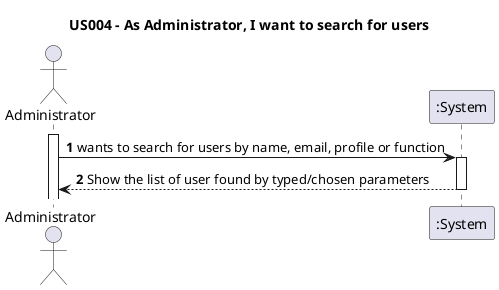 @startuml
'https://plantuml.com/sequence-diagram

title US004 - As Administrator, I want to search for users

autoactivate on
autonumber

actor "Administrator" as User
participant ":System" as System

activate User

User -> System: wants to search for users by name, email, profile or function
System-->User: Show the list of user found by typed/chosen parameters

@enduml